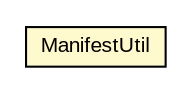 #!/usr/local/bin/dot
#
# Class diagram 
# Generated by UMLGraph version R5_6-24-gf6e263 (http://www.umlgraph.org/)
#

digraph G {
	edge [fontname="arial",fontsize=10,labelfontname="arial",labelfontsize=10];
	node [fontname="arial",fontsize=10,shape=plaintext];
	nodesep=0.25;
	ranksep=0.5;
	// org.osmdroid.tileprovider.util.ManifestUtil
	c29534 [label=<<table title="org.osmdroid.tileprovider.util.ManifestUtil" border="0" cellborder="1" cellspacing="0" cellpadding="2" port="p" bgcolor="lemonChiffon" href="./ManifestUtil.html">
		<tr><td><table border="0" cellspacing="0" cellpadding="1">
<tr><td align="center" balign="center"> ManifestUtil </td></tr>
		</table></td></tr>
		</table>>, URL="./ManifestUtil.html", fontname="arial", fontcolor="black", fontsize=10.0];
}

